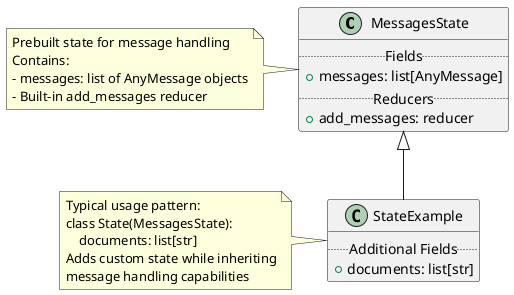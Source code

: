 @startuml
class MessagesState {
  .. Fields ..
  + messages: list[AnyMessage]
  .. Reducers ..
  + add_messages: reducer
}

class StateExample {
  .. Additional Fields ..
  + documents: list[str]
}

MessagesState <|-- StateExample

note left of MessagesState
  Prebuilt state for message handling
  Contains:
  - messages: list of AnyMessage objects
  - Built-in add_messages reducer
end note

note left of StateExample
  Typical usage pattern:
  class State(MessagesState):
      documents: list[str]
  Adds custom state while inheriting
  message handling capabilities
end note

@enduml